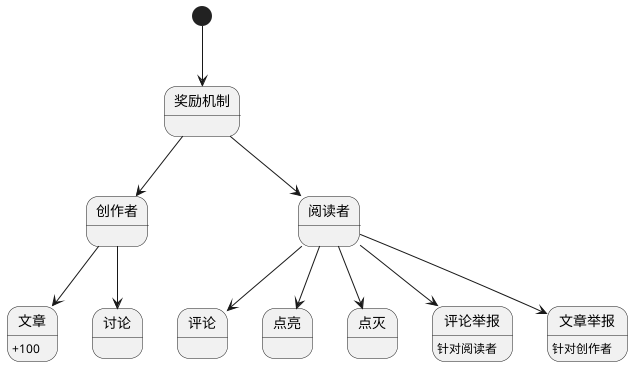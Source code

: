 @startuml

[*] --> 奖励机制
奖励机制 --> 创作者
奖励机制 --> 阅读者

创作者 --> 文章
创作者 --> 讨论

文章: +100

阅读者 --> 评论
阅读者 --> 点亮
阅读者 --> 点灭
阅读者 --> 评论举报
阅读者 --> 文章举报

评论举报: 针对阅读者
文章举报: 针对创作者

@enduml